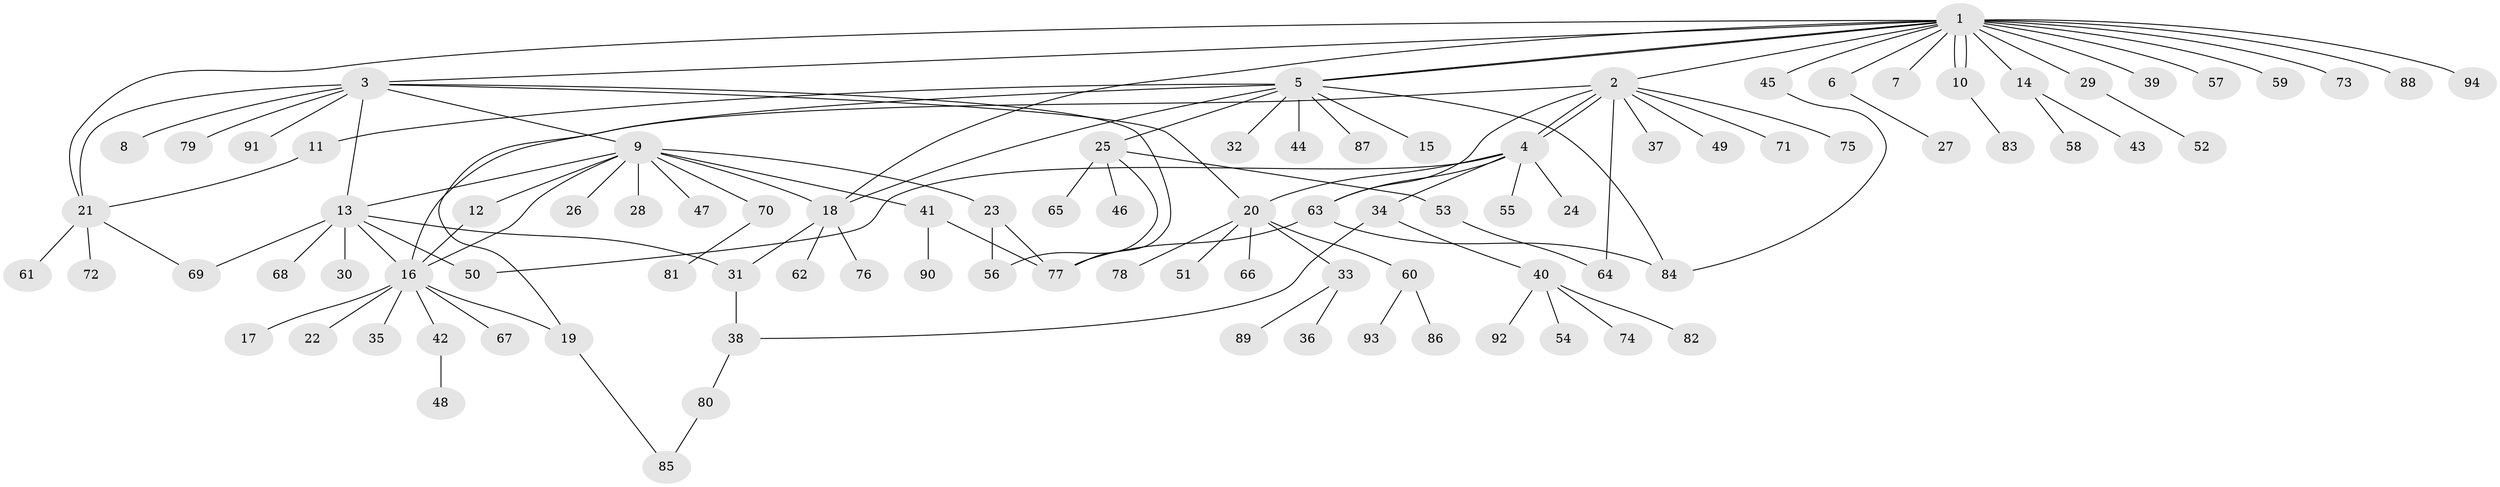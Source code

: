 // coarse degree distribution, {14: 0.017857142857142856, 8: 0.03571428571428571, 1: 0.8035714285714286, 2: 0.03571428571428571, 10: 0.017857142857142856, 3: 0.017857142857142856, 11: 0.03571428571428571, 12: 0.017857142857142856, 4: 0.017857142857142856}
// Generated by graph-tools (version 1.1) at 2025/51/03/04/25 21:51:06]
// undirected, 94 vertices, 119 edges
graph export_dot {
graph [start="1"]
  node [color=gray90,style=filled];
  1;
  2;
  3;
  4;
  5;
  6;
  7;
  8;
  9;
  10;
  11;
  12;
  13;
  14;
  15;
  16;
  17;
  18;
  19;
  20;
  21;
  22;
  23;
  24;
  25;
  26;
  27;
  28;
  29;
  30;
  31;
  32;
  33;
  34;
  35;
  36;
  37;
  38;
  39;
  40;
  41;
  42;
  43;
  44;
  45;
  46;
  47;
  48;
  49;
  50;
  51;
  52;
  53;
  54;
  55;
  56;
  57;
  58;
  59;
  60;
  61;
  62;
  63;
  64;
  65;
  66;
  67;
  68;
  69;
  70;
  71;
  72;
  73;
  74;
  75;
  76;
  77;
  78;
  79;
  80;
  81;
  82;
  83;
  84;
  85;
  86;
  87;
  88;
  89;
  90;
  91;
  92;
  93;
  94;
  1 -- 2;
  1 -- 3;
  1 -- 5;
  1 -- 5;
  1 -- 6;
  1 -- 7;
  1 -- 10;
  1 -- 10;
  1 -- 14;
  1 -- 18;
  1 -- 21;
  1 -- 29;
  1 -- 39;
  1 -- 45;
  1 -- 57;
  1 -- 59;
  1 -- 73;
  1 -- 88;
  1 -- 94;
  2 -- 4;
  2 -- 4;
  2 -- 16;
  2 -- 37;
  2 -- 49;
  2 -- 63;
  2 -- 64;
  2 -- 71;
  2 -- 75;
  3 -- 8;
  3 -- 9;
  3 -- 13;
  3 -- 20;
  3 -- 21;
  3 -- 77;
  3 -- 79;
  3 -- 91;
  4 -- 20;
  4 -- 24;
  4 -- 34;
  4 -- 50;
  4 -- 55;
  4 -- 63;
  5 -- 11;
  5 -- 15;
  5 -- 18;
  5 -- 19;
  5 -- 25;
  5 -- 32;
  5 -- 44;
  5 -- 84;
  5 -- 87;
  6 -- 27;
  9 -- 12;
  9 -- 13;
  9 -- 16;
  9 -- 18;
  9 -- 23;
  9 -- 26;
  9 -- 28;
  9 -- 41;
  9 -- 47;
  9 -- 70;
  10 -- 83;
  11 -- 21;
  12 -- 16;
  13 -- 16;
  13 -- 30;
  13 -- 31;
  13 -- 50;
  13 -- 68;
  13 -- 69;
  14 -- 43;
  14 -- 58;
  16 -- 17;
  16 -- 19;
  16 -- 22;
  16 -- 35;
  16 -- 42;
  16 -- 67;
  18 -- 31;
  18 -- 62;
  18 -- 76;
  19 -- 85;
  20 -- 33;
  20 -- 51;
  20 -- 60;
  20 -- 66;
  20 -- 78;
  21 -- 61;
  21 -- 69;
  21 -- 72;
  23 -- 56;
  23 -- 77;
  25 -- 46;
  25 -- 53;
  25 -- 56;
  25 -- 65;
  29 -- 52;
  31 -- 38;
  33 -- 36;
  33 -- 89;
  34 -- 38;
  34 -- 40;
  38 -- 80;
  40 -- 54;
  40 -- 74;
  40 -- 82;
  40 -- 92;
  41 -- 77;
  41 -- 90;
  42 -- 48;
  45 -- 84;
  53 -- 64;
  60 -- 86;
  60 -- 93;
  63 -- 77;
  63 -- 84;
  70 -- 81;
  80 -- 85;
}
